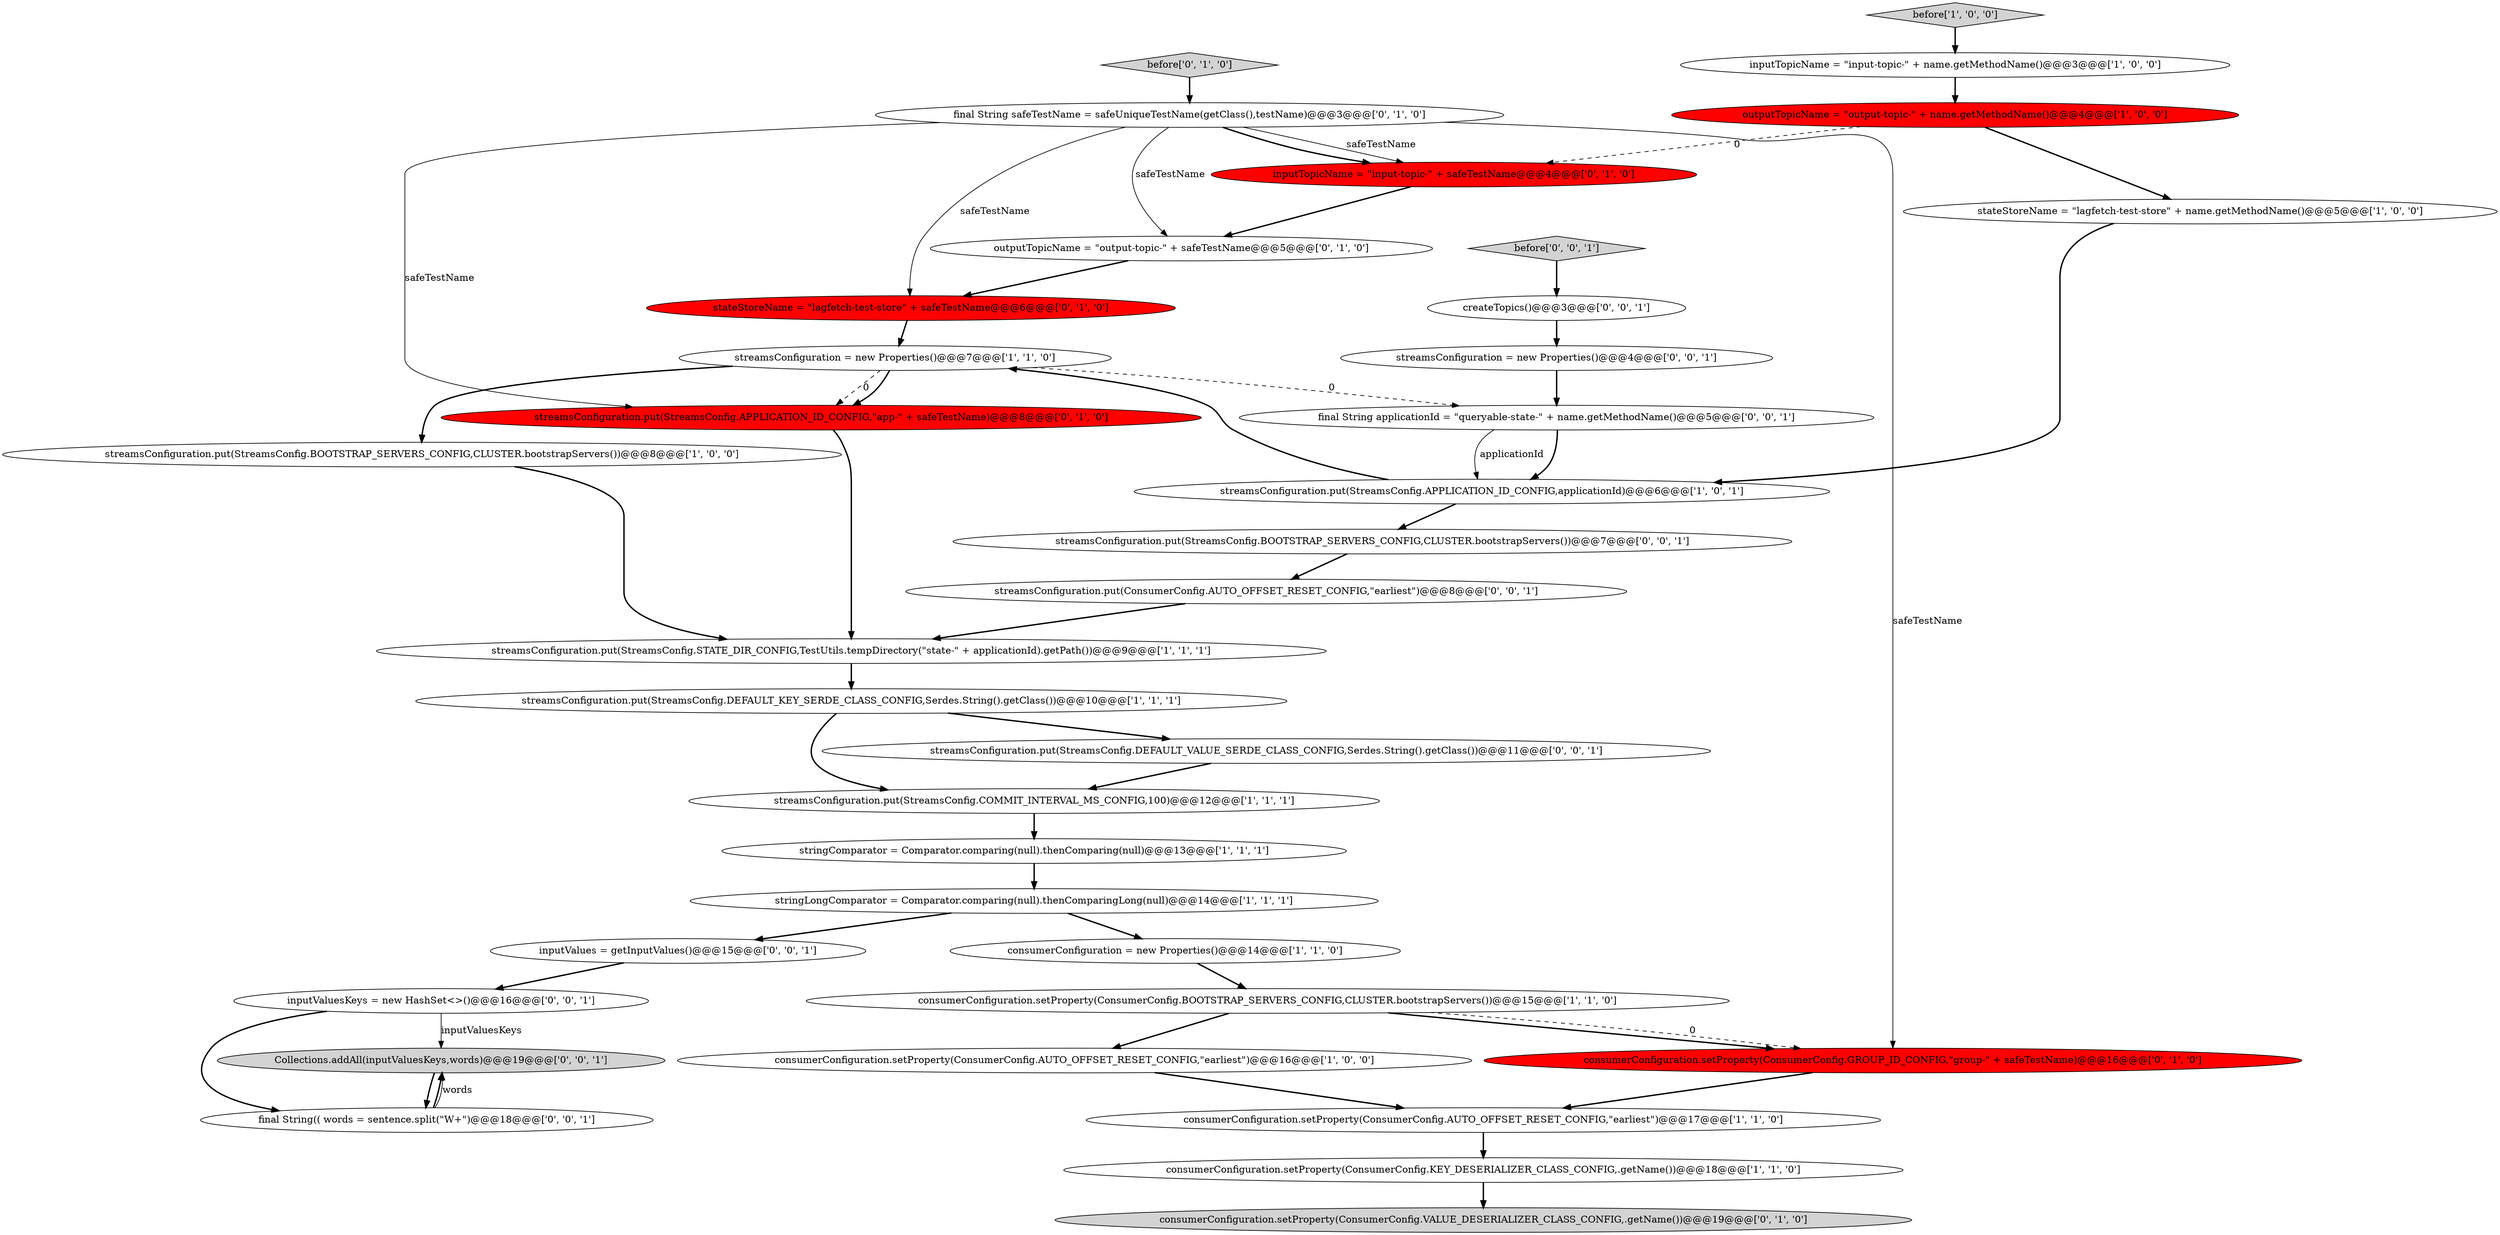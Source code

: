 digraph {
16 [style = filled, label = "consumerConfiguration.setProperty(ConsumerConfig.BOOTSTRAP_SERVERS_CONFIG,CLUSTER.bootstrapServers())@@@15@@@['1', '1', '0']", fillcolor = white, shape = ellipse image = "AAA0AAABBB1BBB"];
11 [style = filled, label = "streamsConfiguration = new Properties()@@@7@@@['1', '1', '0']", fillcolor = white, shape = ellipse image = "AAA0AAABBB1BBB"];
29 [style = filled, label = "streamsConfiguration.put(StreamsConfig.BOOTSTRAP_SERVERS_CONFIG,CLUSTER.bootstrapServers())@@@7@@@['0', '0', '1']", fillcolor = white, shape = ellipse image = "AAA0AAABBB3BBB"];
17 [style = filled, label = "consumerConfiguration.setProperty(ConsumerConfig.GROUP_ID_CONFIG,\"group-\" + safeTestName)@@@16@@@['0', '1', '0']", fillcolor = red, shape = ellipse image = "AAA1AAABBB2BBB"];
22 [style = filled, label = "outputTopicName = \"output-topic-\" + safeTestName@@@5@@@['0', '1', '0']", fillcolor = white, shape = ellipse image = "AAA0AAABBB2BBB"];
20 [style = filled, label = "stateStoreName = \"lagfetch-test-store\" + safeTestName@@@6@@@['0', '1', '0']", fillcolor = red, shape = ellipse image = "AAA1AAABBB2BBB"];
14 [style = filled, label = "inputTopicName = \"input-topic-\" + name.getMethodName()@@@3@@@['1', '0', '0']", fillcolor = white, shape = ellipse image = "AAA0AAABBB1BBB"];
30 [style = filled, label = "streamsConfiguration.put(StreamsConfig.DEFAULT_VALUE_SERDE_CLASS_CONFIG,Serdes.String().getClass())@@@11@@@['0', '0', '1']", fillcolor = white, shape = ellipse image = "AAA0AAABBB3BBB"];
2 [style = filled, label = "stringComparator = Comparator.comparing(null).thenComparing(null)@@@13@@@['1', '1', '1']", fillcolor = white, shape = ellipse image = "AAA0AAABBB1BBB"];
12 [style = filled, label = "streamsConfiguration.put(StreamsConfig.COMMIT_INTERVAL_MS_CONFIG,100)@@@12@@@['1', '1', '1']", fillcolor = white, shape = ellipse image = "AAA0AAABBB1BBB"];
27 [style = filled, label = "Collections.addAll(inputValuesKeys,words)@@@19@@@['0', '0', '1']", fillcolor = lightgray, shape = ellipse image = "AAA0AAABBB3BBB"];
3 [style = filled, label = "consumerConfiguration = new Properties()@@@14@@@['1', '1', '0']", fillcolor = white, shape = ellipse image = "AAA0AAABBB1BBB"];
1 [style = filled, label = "streamsConfiguration.put(StreamsConfig.APPLICATION_ID_CONFIG,applicationId)@@@6@@@['1', '0', '1']", fillcolor = white, shape = ellipse image = "AAA0AAABBB1BBB"];
10 [style = filled, label = "before['1', '0', '0']", fillcolor = lightgray, shape = diamond image = "AAA0AAABBB1BBB"];
18 [style = filled, label = "before['0', '1', '0']", fillcolor = lightgray, shape = diamond image = "AAA0AAABBB2BBB"];
31 [style = filled, label = "final String(( words = sentence.split(\"\W+\")@@@18@@@['0', '0', '1']", fillcolor = white, shape = ellipse image = "AAA0AAABBB3BBB"];
35 [style = filled, label = "inputValuesKeys = new HashSet<>()@@@16@@@['0', '0', '1']", fillcolor = white, shape = ellipse image = "AAA0AAABBB3BBB"];
8 [style = filled, label = "streamsConfiguration.put(StreamsConfig.BOOTSTRAP_SERVERS_CONFIG,CLUSTER.bootstrapServers())@@@8@@@['1', '0', '0']", fillcolor = white, shape = ellipse image = "AAA0AAABBB1BBB"];
24 [style = filled, label = "consumerConfiguration.setProperty(ConsumerConfig.VALUE_DESERIALIZER_CLASS_CONFIG,.getName())@@@19@@@['0', '1', '0']", fillcolor = lightgray, shape = ellipse image = "AAA0AAABBB2BBB"];
21 [style = filled, label = "inputTopicName = \"input-topic-\" + safeTestName@@@4@@@['0', '1', '0']", fillcolor = red, shape = ellipse image = "AAA1AAABBB2BBB"];
7 [style = filled, label = "outputTopicName = \"output-topic-\" + name.getMethodName()@@@4@@@['1', '0', '0']", fillcolor = red, shape = ellipse image = "AAA1AAABBB1BBB"];
19 [style = filled, label = "final String safeTestName = safeUniqueTestName(getClass(),testName)@@@3@@@['0', '1', '0']", fillcolor = white, shape = ellipse image = "AAA0AAABBB2BBB"];
13 [style = filled, label = "consumerConfiguration.setProperty(ConsumerConfig.KEY_DESERIALIZER_CLASS_CONFIG,.getName())@@@18@@@['1', '1', '0']", fillcolor = white, shape = ellipse image = "AAA0AAABBB1BBB"];
5 [style = filled, label = "streamsConfiguration.put(StreamsConfig.STATE_DIR_CONFIG,TestUtils.tempDirectory(\"state-\" + applicationId).getPath())@@@9@@@['1', '1', '1']", fillcolor = white, shape = ellipse image = "AAA0AAABBB1BBB"];
32 [style = filled, label = "final String applicationId = \"queryable-state-\" + name.getMethodName()@@@5@@@['0', '0', '1']", fillcolor = white, shape = ellipse image = "AAA0AAABBB3BBB"];
26 [style = filled, label = "inputValues = getInputValues()@@@15@@@['0', '0', '1']", fillcolor = white, shape = ellipse image = "AAA0AAABBB3BBB"];
6 [style = filled, label = "consumerConfiguration.setProperty(ConsumerConfig.AUTO_OFFSET_RESET_CONFIG,\"earliest\")@@@17@@@['1', '1', '0']", fillcolor = white, shape = ellipse image = "AAA0AAABBB1BBB"];
23 [style = filled, label = "streamsConfiguration.put(StreamsConfig.APPLICATION_ID_CONFIG,\"app-\" + safeTestName)@@@8@@@['0', '1', '0']", fillcolor = red, shape = ellipse image = "AAA1AAABBB2BBB"];
9 [style = filled, label = "stringLongComparator = Comparator.comparing(null).thenComparingLong(null)@@@14@@@['1', '1', '1']", fillcolor = white, shape = ellipse image = "AAA0AAABBB1BBB"];
28 [style = filled, label = "createTopics()@@@3@@@['0', '0', '1']", fillcolor = white, shape = ellipse image = "AAA0AAABBB3BBB"];
4 [style = filled, label = "consumerConfiguration.setProperty(ConsumerConfig.AUTO_OFFSET_RESET_CONFIG,\"earliest\")@@@16@@@['1', '0', '0']", fillcolor = white, shape = ellipse image = "AAA0AAABBB1BBB"];
15 [style = filled, label = "stateStoreName = \"lagfetch-test-store\" + name.getMethodName()@@@5@@@['1', '0', '0']", fillcolor = white, shape = ellipse image = "AAA0AAABBB1BBB"];
0 [style = filled, label = "streamsConfiguration.put(StreamsConfig.DEFAULT_KEY_SERDE_CLASS_CONFIG,Serdes.String().getClass())@@@10@@@['1', '1', '1']", fillcolor = white, shape = ellipse image = "AAA0AAABBB1BBB"];
34 [style = filled, label = "streamsConfiguration = new Properties()@@@4@@@['0', '0', '1']", fillcolor = white, shape = ellipse image = "AAA0AAABBB3BBB"];
33 [style = filled, label = "before['0', '0', '1']", fillcolor = lightgray, shape = diamond image = "AAA0AAABBB3BBB"];
25 [style = filled, label = "streamsConfiguration.put(ConsumerConfig.AUTO_OFFSET_RESET_CONFIG,\"earliest\")@@@8@@@['0', '0', '1']", fillcolor = white, shape = ellipse image = "AAA0AAABBB3BBB"];
19->23 [style = solid, label="safeTestName"];
11->32 [style = dashed, label="0"];
35->31 [style = bold, label=""];
0->30 [style = bold, label=""];
7->21 [style = dashed, label="0"];
13->24 [style = bold, label=""];
23->5 [style = bold, label=""];
28->34 [style = bold, label=""];
10->14 [style = bold, label=""];
4->6 [style = bold, label=""];
17->6 [style = bold, label=""];
0->12 [style = bold, label=""];
33->28 [style = bold, label=""];
18->19 [style = bold, label=""];
29->25 [style = bold, label=""];
27->31 [style = bold, label=""];
11->23 [style = dashed, label="0"];
2->9 [style = bold, label=""];
16->17 [style = bold, label=""];
3->16 [style = bold, label=""];
1->11 [style = bold, label=""];
14->7 [style = bold, label=""];
35->27 [style = solid, label="inputValuesKeys"];
31->27 [style = solid, label="words"];
9->26 [style = bold, label=""];
19->21 [style = solid, label="safeTestName"];
12->2 [style = bold, label=""];
30->12 [style = bold, label=""];
19->22 [style = solid, label="safeTestName"];
8->5 [style = bold, label=""];
5->0 [style = bold, label=""];
22->20 [style = bold, label=""];
31->27 [style = bold, label=""];
21->22 [style = bold, label=""];
19->20 [style = solid, label="safeTestName"];
19->17 [style = solid, label="safeTestName"];
6->13 [style = bold, label=""];
32->1 [style = bold, label=""];
26->35 [style = bold, label=""];
9->3 [style = bold, label=""];
7->15 [style = bold, label=""];
11->8 [style = bold, label=""];
34->32 [style = bold, label=""];
25->5 [style = bold, label=""];
16->17 [style = dashed, label="0"];
16->4 [style = bold, label=""];
1->29 [style = bold, label=""];
11->23 [style = bold, label=""];
32->1 [style = solid, label="applicationId"];
20->11 [style = bold, label=""];
15->1 [style = bold, label=""];
19->21 [style = bold, label=""];
}
